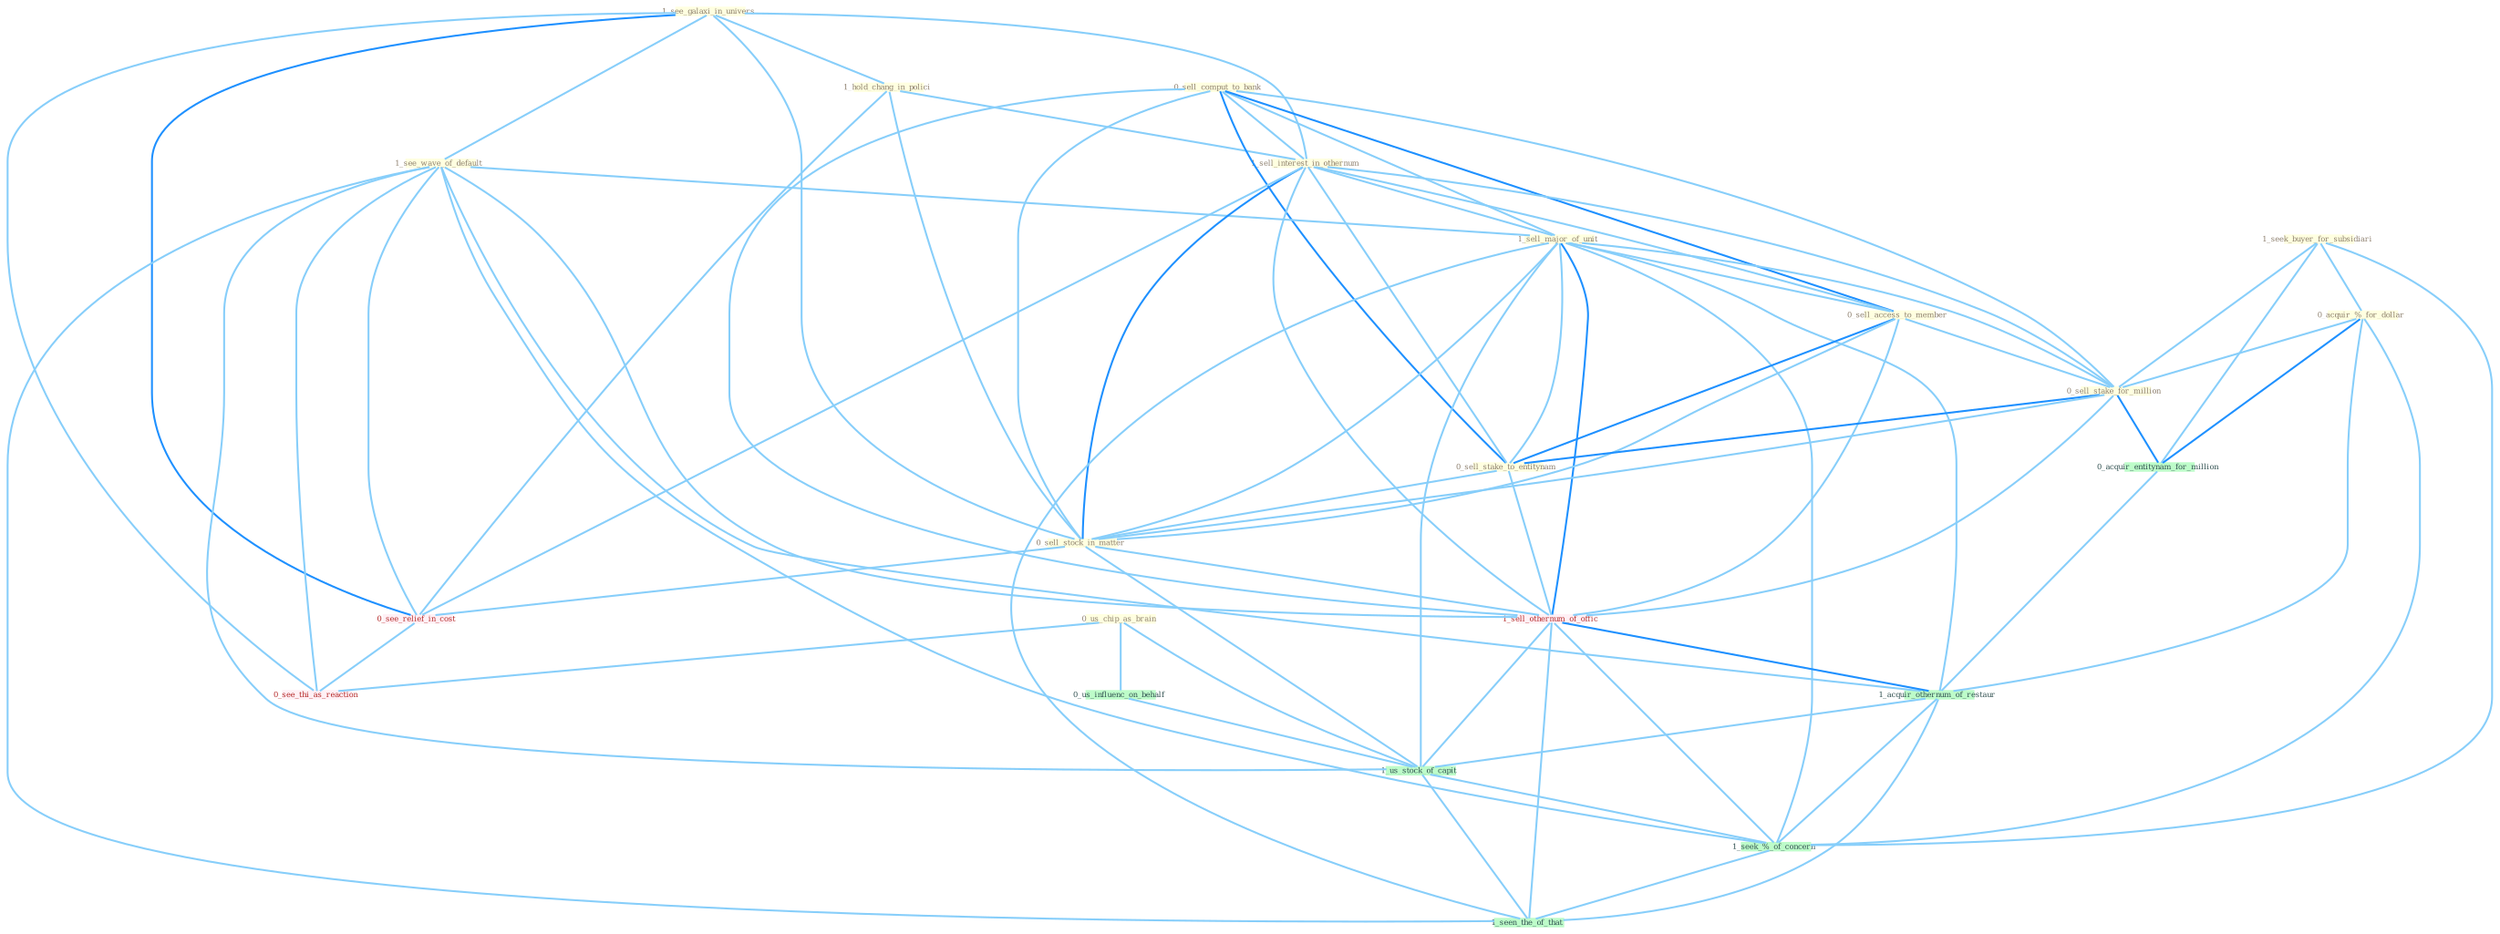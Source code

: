 Graph G{ 
    node
    [shape=polygon,style=filled,width=.5,height=.06,color="#BDFCC9",fixedsize=true,fontsize=4,
    fontcolor="#2f4f4f"];
    {node
    [color="#ffffe0", fontcolor="#8b7d6b"] "1_see_galaxi_in_univers " "1_seek_buyer_for_subsidiari " "1_hold_chang_in_polici " "0_sell_comput_to_bank " "1_see_wave_of_default " "1_sell_interest_in_othernum " "1_sell_major_of_unit " "0_sell_access_to_member " "0_acquir_%_for_dollar " "0_sell_stake_for_million " "0_us_chip_as_brain " "0_sell_stake_to_entitynam " "0_sell_stock_in_matter "}
{node [color="#fff0f5", fontcolor="#b22222"] "1_sell_othernum_of_offic " "0_see_relief_in_cost " "0_see_thi_as_reaction "}
edge [color="#B0E2FF"];

	"1_see_galaxi_in_univers " -- "1_hold_chang_in_polici " [w="1", color="#87cefa" ];
	"1_see_galaxi_in_univers " -- "1_see_wave_of_default " [w="1", color="#87cefa" ];
	"1_see_galaxi_in_univers " -- "1_sell_interest_in_othernum " [w="1", color="#87cefa" ];
	"1_see_galaxi_in_univers " -- "0_sell_stock_in_matter " [w="1", color="#87cefa" ];
	"1_see_galaxi_in_univers " -- "0_see_relief_in_cost " [w="2", color="#1e90ff" , len=0.8];
	"1_see_galaxi_in_univers " -- "0_see_thi_as_reaction " [w="1", color="#87cefa" ];
	"1_seek_buyer_for_subsidiari " -- "0_acquir_%_for_dollar " [w="1", color="#87cefa" ];
	"1_seek_buyer_for_subsidiari " -- "0_sell_stake_for_million " [w="1", color="#87cefa" ];
	"1_seek_buyer_for_subsidiari " -- "0_acquir_entitynam_for_million " [w="1", color="#87cefa" ];
	"1_seek_buyer_for_subsidiari " -- "1_seek_%_of_concern " [w="1", color="#87cefa" ];
	"1_hold_chang_in_polici " -- "1_sell_interest_in_othernum " [w="1", color="#87cefa" ];
	"1_hold_chang_in_polici " -- "0_sell_stock_in_matter " [w="1", color="#87cefa" ];
	"1_hold_chang_in_polici " -- "0_see_relief_in_cost " [w="1", color="#87cefa" ];
	"0_sell_comput_to_bank " -- "1_sell_interest_in_othernum " [w="1", color="#87cefa" ];
	"0_sell_comput_to_bank " -- "1_sell_major_of_unit " [w="1", color="#87cefa" ];
	"0_sell_comput_to_bank " -- "0_sell_access_to_member " [w="2", color="#1e90ff" , len=0.8];
	"0_sell_comput_to_bank " -- "0_sell_stake_for_million " [w="1", color="#87cefa" ];
	"0_sell_comput_to_bank " -- "0_sell_stake_to_entitynam " [w="2", color="#1e90ff" , len=0.8];
	"0_sell_comput_to_bank " -- "0_sell_stock_in_matter " [w="1", color="#87cefa" ];
	"0_sell_comput_to_bank " -- "1_sell_othernum_of_offic " [w="1", color="#87cefa" ];
	"1_see_wave_of_default " -- "1_sell_major_of_unit " [w="1", color="#87cefa" ];
	"1_see_wave_of_default " -- "1_sell_othernum_of_offic " [w="1", color="#87cefa" ];
	"1_see_wave_of_default " -- "0_see_relief_in_cost " [w="1", color="#87cefa" ];
	"1_see_wave_of_default " -- "0_see_thi_as_reaction " [w="1", color="#87cefa" ];
	"1_see_wave_of_default " -- "1_acquir_othernum_of_restaur " [w="1", color="#87cefa" ];
	"1_see_wave_of_default " -- "1_us_stock_of_capit " [w="1", color="#87cefa" ];
	"1_see_wave_of_default " -- "1_seek_%_of_concern " [w="1", color="#87cefa" ];
	"1_see_wave_of_default " -- "1_seen_the_of_that " [w="1", color="#87cefa" ];
	"1_sell_interest_in_othernum " -- "1_sell_major_of_unit " [w="1", color="#87cefa" ];
	"1_sell_interest_in_othernum " -- "0_sell_access_to_member " [w="1", color="#87cefa" ];
	"1_sell_interest_in_othernum " -- "0_sell_stake_for_million " [w="1", color="#87cefa" ];
	"1_sell_interest_in_othernum " -- "0_sell_stake_to_entitynam " [w="1", color="#87cefa" ];
	"1_sell_interest_in_othernum " -- "0_sell_stock_in_matter " [w="2", color="#1e90ff" , len=0.8];
	"1_sell_interest_in_othernum " -- "1_sell_othernum_of_offic " [w="1", color="#87cefa" ];
	"1_sell_interest_in_othernum " -- "0_see_relief_in_cost " [w="1", color="#87cefa" ];
	"1_sell_major_of_unit " -- "0_sell_access_to_member " [w="1", color="#87cefa" ];
	"1_sell_major_of_unit " -- "0_sell_stake_for_million " [w="1", color="#87cefa" ];
	"1_sell_major_of_unit " -- "0_sell_stake_to_entitynam " [w="1", color="#87cefa" ];
	"1_sell_major_of_unit " -- "0_sell_stock_in_matter " [w="1", color="#87cefa" ];
	"1_sell_major_of_unit " -- "1_sell_othernum_of_offic " [w="2", color="#1e90ff" , len=0.8];
	"1_sell_major_of_unit " -- "1_acquir_othernum_of_restaur " [w="1", color="#87cefa" ];
	"1_sell_major_of_unit " -- "1_us_stock_of_capit " [w="1", color="#87cefa" ];
	"1_sell_major_of_unit " -- "1_seek_%_of_concern " [w="1", color="#87cefa" ];
	"1_sell_major_of_unit " -- "1_seen_the_of_that " [w="1", color="#87cefa" ];
	"0_sell_access_to_member " -- "0_sell_stake_for_million " [w="1", color="#87cefa" ];
	"0_sell_access_to_member " -- "0_sell_stake_to_entitynam " [w="2", color="#1e90ff" , len=0.8];
	"0_sell_access_to_member " -- "0_sell_stock_in_matter " [w="1", color="#87cefa" ];
	"0_sell_access_to_member " -- "1_sell_othernum_of_offic " [w="1", color="#87cefa" ];
	"0_acquir_%_for_dollar " -- "0_sell_stake_for_million " [w="1", color="#87cefa" ];
	"0_acquir_%_for_dollar " -- "0_acquir_entitynam_for_million " [w="2", color="#1e90ff" , len=0.8];
	"0_acquir_%_for_dollar " -- "1_acquir_othernum_of_restaur " [w="1", color="#87cefa" ];
	"0_acquir_%_for_dollar " -- "1_seek_%_of_concern " [w="1", color="#87cefa" ];
	"0_sell_stake_for_million " -- "0_sell_stake_to_entitynam " [w="2", color="#1e90ff" , len=0.8];
	"0_sell_stake_for_million " -- "0_sell_stock_in_matter " [w="1", color="#87cefa" ];
	"0_sell_stake_for_million " -- "0_acquir_entitynam_for_million " [w="2", color="#1e90ff" , len=0.8];
	"0_sell_stake_for_million " -- "1_sell_othernum_of_offic " [w="1", color="#87cefa" ];
	"0_us_chip_as_brain " -- "0_us_influenc_on_behalf " [w="1", color="#87cefa" ];
	"0_us_chip_as_brain " -- "0_see_thi_as_reaction " [w="1", color="#87cefa" ];
	"0_us_chip_as_brain " -- "1_us_stock_of_capit " [w="1", color="#87cefa" ];
	"0_sell_stake_to_entitynam " -- "0_sell_stock_in_matter " [w="1", color="#87cefa" ];
	"0_sell_stake_to_entitynam " -- "1_sell_othernum_of_offic " [w="1", color="#87cefa" ];
	"0_sell_stock_in_matter " -- "1_sell_othernum_of_offic " [w="1", color="#87cefa" ];
	"0_sell_stock_in_matter " -- "0_see_relief_in_cost " [w="1", color="#87cefa" ];
	"0_sell_stock_in_matter " -- "1_us_stock_of_capit " [w="1", color="#87cefa" ];
	"0_acquir_entitynam_for_million " -- "1_acquir_othernum_of_restaur " [w="1", color="#87cefa" ];
	"1_sell_othernum_of_offic " -- "1_acquir_othernum_of_restaur " [w="2", color="#1e90ff" , len=0.8];
	"1_sell_othernum_of_offic " -- "1_us_stock_of_capit " [w="1", color="#87cefa" ];
	"1_sell_othernum_of_offic " -- "1_seek_%_of_concern " [w="1", color="#87cefa" ];
	"1_sell_othernum_of_offic " -- "1_seen_the_of_that " [w="1", color="#87cefa" ];
	"0_us_influenc_on_behalf " -- "1_us_stock_of_capit " [w="1", color="#87cefa" ];
	"0_see_relief_in_cost " -- "0_see_thi_as_reaction " [w="1", color="#87cefa" ];
	"1_acquir_othernum_of_restaur " -- "1_us_stock_of_capit " [w="1", color="#87cefa" ];
	"1_acquir_othernum_of_restaur " -- "1_seek_%_of_concern " [w="1", color="#87cefa" ];
	"1_acquir_othernum_of_restaur " -- "1_seen_the_of_that " [w="1", color="#87cefa" ];
	"1_us_stock_of_capit " -- "1_seek_%_of_concern " [w="1", color="#87cefa" ];
	"1_us_stock_of_capit " -- "1_seen_the_of_that " [w="1", color="#87cefa" ];
	"1_seek_%_of_concern " -- "1_seen_the_of_that " [w="1", color="#87cefa" ];
}